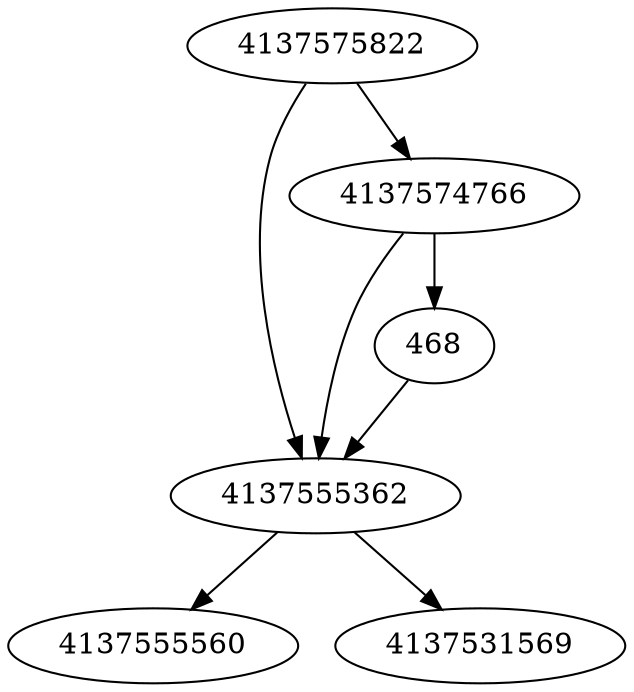 strict digraph  {
4137555362;
4137555560;
4137575822;
4137574766;
4137531569;
468;
4137555362 -> 4137555560;
4137555362 -> 4137531569;
4137575822 -> 4137574766;
4137575822 -> 4137555362;
4137574766 -> 468;
4137574766 -> 4137555362;
468 -> 4137555362;
}
